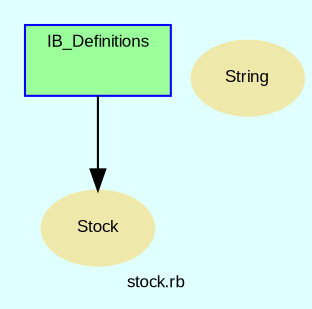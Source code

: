 digraph TopLevel {
    compound = true
    bgcolor = lightcyan1
    fontname = Arial
    fontsize = 8
    label = "stock.rb"
    node [
        fontname = Arial,
        fontsize = 8,
        color = black
    ]

    subgraph cluster_IB_Definitions {
        fillcolor = palegreen1
        URL = "classes/IB_Definitions.html"
        fontname = Arial
        color = blue
        label = "IB_Definitions"
        style = filled
        IB_Definitions [
            shape = plaintext,
            height = 0.01,
            width = 0.75,
            label = ""
        ]

    }

    Stock [
        fontcolor = black,
        URL = "classes/Stock.html",
        shape = ellipse,
        color = palegoldenrod,
        style = filled,
        label = "Stock"
    ]

    String [
        fontcolor = black,
        URL = "classes/String.html",
        shape = ellipse,
        color = palegoldenrod,
        style = filled,
        label = "String"
    ]

    IB_Definitions -> Stock [
        ltail = cluster_IB_Definitions
    ]

}

